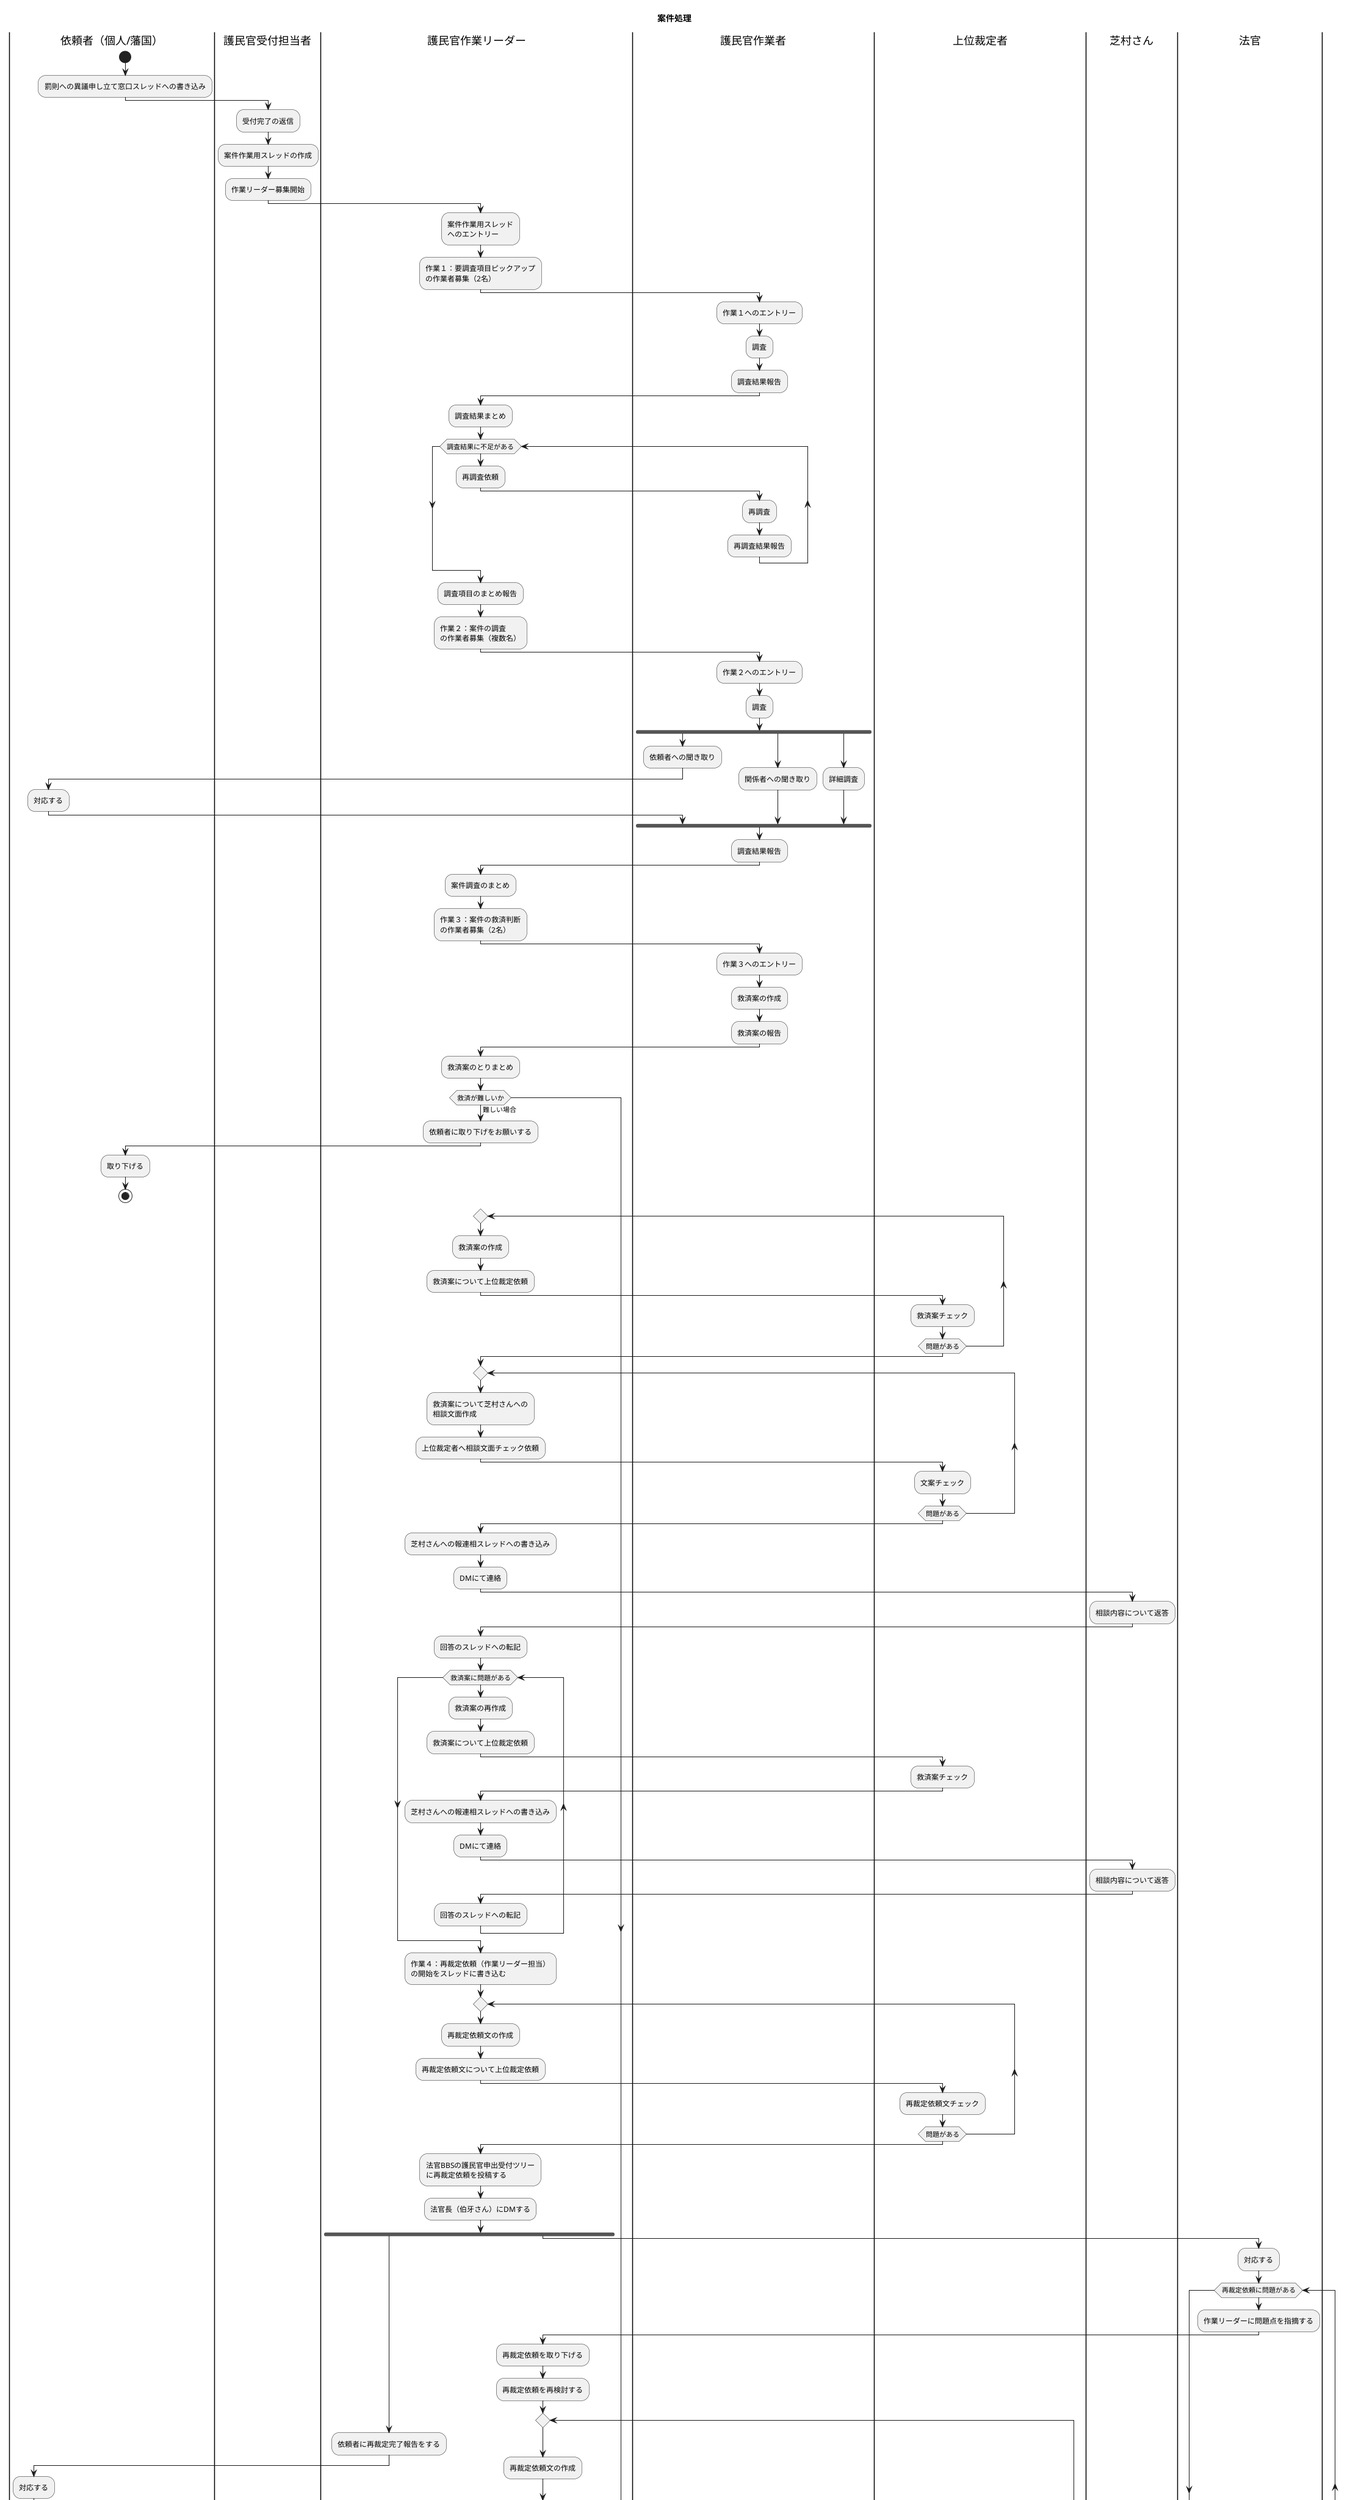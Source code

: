 @startuml
title 案件処理
|依頼者（個人/藩国）|

start
:罰則への異議申し立て窓口スレッドへの書き込み;

|護民官受付担当者|
:受付完了の返信;
:案件作業用スレッドの作成;
:作業リーダー募集開始;

|護民官作業リーダー|
:案件作業用スレッド
へのエントリー;
:作業１：要調査項目ピックアップ
の作業者募集（2名）;

|護民官作業者|
:作業１へのエントリー;
:調査;
:調査結果報告;

|護民官作業リーダー|
:調査結果まとめ;
while (調査結果に不足がある)
:再調査依頼;
|護民官作業者|
:再調査;
:再調査結果報告;
endwhile

|護民官作業リーダー|
:調査項目のまとめ報告;

:作業２：案件の調査
の作業者募集（複数名）;

|護民官作業者|
:作業２へのエントリー;
:調査;
fork
:依頼者への聞き取り;
|依頼者（個人/藩国）|
:対応する;
fork again
|護民官作業者|
:関係者への聞き取り;
fork again
:詳細調査;
end fork
:調査結果報告;

|護民官作業リーダー|
:案件調査のまとめ;

:作業３：案件の救済判断
の作業者募集（2名）;

|護民官作業者|
:作業３へのエントリー;
:救済案の作成;
:救済案の報告;

|護民官作業リーダー|
:救済案のとりまとめ;
if (救済が難しいか) then (難しい場合)
:依頼者に取り下げをお願いする;
|依頼者（個人/藩国）|
:取り下げる;
stop

|護民官作業リーダー|
repeat
:救済案の作成;
:救済案について上位裁定依頼;
|上位裁定者|
:救済案チェック;
repeat while (問題がある) 

|護民官作業リーダー|
repeat
:救済案について芝村さんへの
相談文面作成;
:上位裁定者へ相談文面チェック依頼;
|上位裁定者|
:文案チェック;
repeat while (問題がある) 

|護民官作業リーダー|
:芝村さんへの報連相スレッドへの書き込み;
:DMにて連絡;

|芝村さん|
:相談内容について返答;

|護民官作業リーダー|
:回答のスレッドへの転記;

while (救済案に問題がある)
:救済案の再作成;
:救済案について上位裁定依頼;
|上位裁定者|
:救済案チェック;
|護民官作業リーダー|
:芝村さんへの報連相スレッドへの書き込み;
:DMにて連絡;
|芝村さん|
:相談内容について返答;
|護民官作業リーダー|
:回答のスレッドへの転記;
endwhile

|護民官作業リーダー|
:作業４：再裁定依頼（作業リーダー担当）
の開始をスレッドに書き込む;
repeat
:再裁定依頼文の作成;
:再裁定依頼文について上位裁定依頼;
|上位裁定者|
:再裁定依頼文チェック;
repeat while(問題がある)

|護民官作業リーダー|
:法官BBSの護民官申出受付ツリー
に再裁定依頼を投稿する;
:法官長（伯牙さん）にDMする;

fork
:依頼者に再裁定完了報告をする;
|依頼者（個人/藩国）|
:対応する;
fork again
|法官|
:対応する;
while (再裁定依頼に問題がある)
:作業リーダーに問題点を指摘する;
|護民官作業リーダー|
:再裁定依頼を取り下げる;
:再裁定依頼を再検討する;
repeat
:再裁定依頼文の作成;
:再裁定依頼文について上位裁定依頼;
|上位裁定者|
:再裁定依頼文チェック;
repeat while(問題がある)
:法官BBSの護民官申出受付ツリー
に再裁定依頼を投稿する;
:法官長（伯牙さん）にDMする;
endwhile
fork end
:再裁定結果を護民官に連絡する;

|護民官作業リーダー|
:作業５：;
stop
@enduml